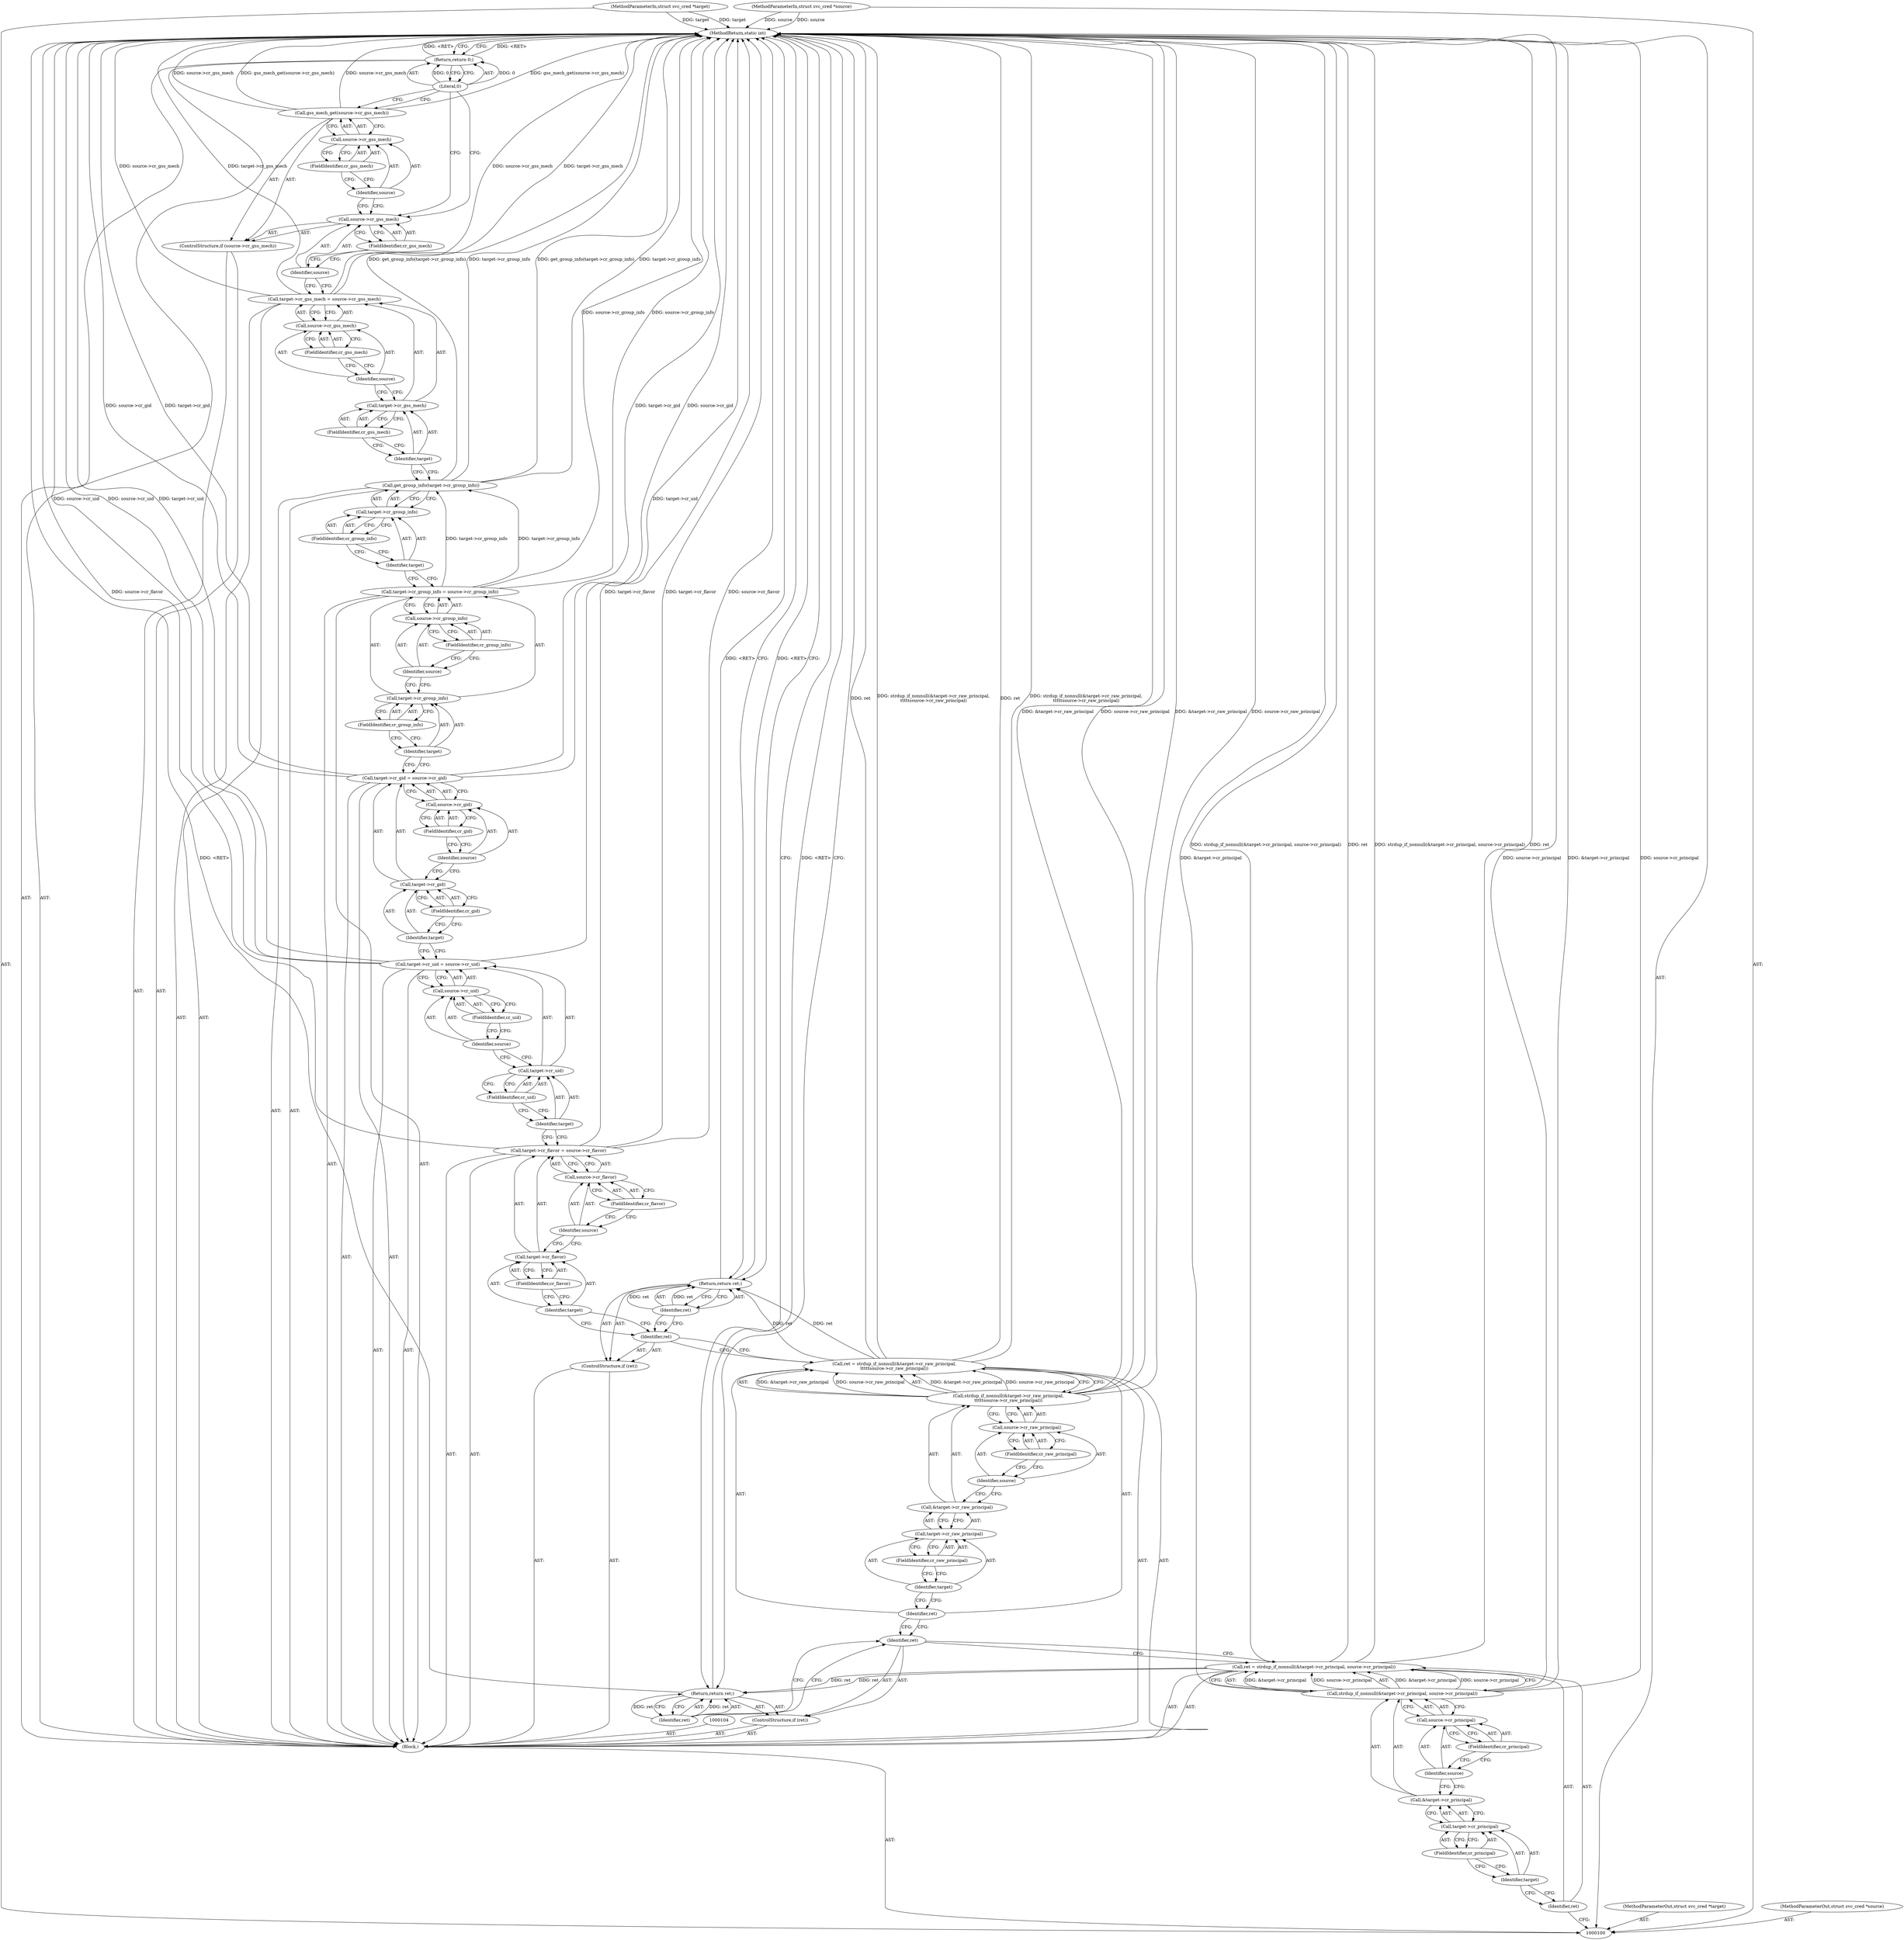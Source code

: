 digraph "1_linux_c70422f760c120480fee4de6c38804c72aa26bc1_10" {
"1000182" [label="(MethodReturn,static int)"];
"1000101" [label="(MethodParameterIn,struct svc_cred *target)"];
"1000215" [label="(MethodParameterOut,struct svc_cred *target)"];
"1000102" [label="(MethodParameterIn,struct svc_cred *source)"];
"1000216" [label="(MethodParameterOut,struct svc_cred *source)"];
"1000129" [label="(ControlStructure,if (ret))"];
"1000130" [label="(Identifier,ret)"];
"1000131" [label="(Return,return ret;)"];
"1000132" [label="(Identifier,ret)"];
"1000136" [label="(FieldIdentifier,cr_flavor)"];
"1000133" [label="(Call,target->cr_flavor = source->cr_flavor)"];
"1000134" [label="(Call,target->cr_flavor)"];
"1000135" [label="(Identifier,target)"];
"1000137" [label="(Call,source->cr_flavor)"];
"1000138" [label="(Identifier,source)"];
"1000139" [label="(FieldIdentifier,cr_flavor)"];
"1000143" [label="(FieldIdentifier,cr_uid)"];
"1000144" [label="(Call,source->cr_uid)"];
"1000145" [label="(Identifier,source)"];
"1000140" [label="(Call,target->cr_uid = source->cr_uid)"];
"1000141" [label="(Call,target->cr_uid)"];
"1000142" [label="(Identifier,target)"];
"1000146" [label="(FieldIdentifier,cr_uid)"];
"1000150" [label="(FieldIdentifier,cr_gid)"];
"1000151" [label="(Call,source->cr_gid)"];
"1000152" [label="(Identifier,source)"];
"1000147" [label="(Call,target->cr_gid = source->cr_gid)"];
"1000148" [label="(Call,target->cr_gid)"];
"1000149" [label="(Identifier,target)"];
"1000153" [label="(FieldIdentifier,cr_gid)"];
"1000154" [label="(Call,target->cr_group_info = source->cr_group_info)"];
"1000155" [label="(Call,target->cr_group_info)"];
"1000156" [label="(Identifier,target)"];
"1000158" [label="(Call,source->cr_group_info)"];
"1000159" [label="(Identifier,source)"];
"1000160" [label="(FieldIdentifier,cr_group_info)"];
"1000157" [label="(FieldIdentifier,cr_group_info)"];
"1000161" [label="(Call,get_group_info(target->cr_group_info))"];
"1000162" [label="(Call,target->cr_group_info)"];
"1000163" [label="(Identifier,target)"];
"1000164" [label="(FieldIdentifier,cr_group_info)"];
"1000165" [label="(Call,target->cr_gss_mech = source->cr_gss_mech)"];
"1000166" [label="(Call,target->cr_gss_mech)"];
"1000167" [label="(Identifier,target)"];
"1000169" [label="(Call,source->cr_gss_mech)"];
"1000170" [label="(Identifier,source)"];
"1000171" [label="(FieldIdentifier,cr_gss_mech)"];
"1000168" [label="(FieldIdentifier,cr_gss_mech)"];
"1000172" [label="(ControlStructure,if (source->cr_gss_mech))"];
"1000175" [label="(FieldIdentifier,cr_gss_mech)"];
"1000173" [label="(Call,source->cr_gss_mech)"];
"1000174" [label="(Identifier,source)"];
"1000177" [label="(Call,source->cr_gss_mech)"];
"1000178" [label="(Identifier,source)"];
"1000176" [label="(Call,gss_mech_get(source->cr_gss_mech))"];
"1000179" [label="(FieldIdentifier,cr_gss_mech)"];
"1000103" [label="(Block,)"];
"1000180" [label="(Return,return 0;)"];
"1000181" [label="(Literal,0)"];
"1000105" [label="(Call,ret = strdup_if_nonnull(&target->cr_principal, source->cr_principal))"];
"1000106" [label="(Identifier,ret)"];
"1000108" [label="(Call,&target->cr_principal)"];
"1000109" [label="(Call,target->cr_principal)"];
"1000110" [label="(Identifier,target)"];
"1000111" [label="(FieldIdentifier,cr_principal)"];
"1000112" [label="(Call,source->cr_principal)"];
"1000113" [label="(Identifier,source)"];
"1000114" [label="(FieldIdentifier,cr_principal)"];
"1000107" [label="(Call,strdup_if_nonnull(&target->cr_principal, source->cr_principal))"];
"1000115" [label="(ControlStructure,if (ret))"];
"1000116" [label="(Identifier,ret)"];
"1000117" [label="(Return,return ret;)"];
"1000118" [label="(Identifier,ret)"];
"1000119" [label="(Call,ret = strdup_if_nonnull(&target->cr_raw_principal,\n\t\t\t\t\tsource->cr_raw_principal))"];
"1000120" [label="(Identifier,ret)"];
"1000122" [label="(Call,&target->cr_raw_principal)"];
"1000123" [label="(Call,target->cr_raw_principal)"];
"1000124" [label="(Identifier,target)"];
"1000125" [label="(FieldIdentifier,cr_raw_principal)"];
"1000121" [label="(Call,strdup_if_nonnull(&target->cr_raw_principal,\n\t\t\t\t\tsource->cr_raw_principal))"];
"1000128" [label="(FieldIdentifier,cr_raw_principal)"];
"1000126" [label="(Call,source->cr_raw_principal)"];
"1000127" [label="(Identifier,source)"];
"1000182" -> "1000100"  [label="AST: "];
"1000182" -> "1000117"  [label="CFG: "];
"1000182" -> "1000131"  [label="CFG: "];
"1000182" -> "1000180"  [label="CFG: "];
"1000131" -> "1000182"  [label="DDG: <RET>"];
"1000121" -> "1000182"  [label="DDG: source->cr_raw_principal"];
"1000121" -> "1000182"  [label="DDG: &target->cr_raw_principal"];
"1000107" -> "1000182"  [label="DDG: &target->cr_principal"];
"1000107" -> "1000182"  [label="DDG: source->cr_principal"];
"1000165" -> "1000182"  [label="DDG: source->cr_gss_mech"];
"1000165" -> "1000182"  [label="DDG: target->cr_gss_mech"];
"1000140" -> "1000182"  [label="DDG: target->cr_uid"];
"1000140" -> "1000182"  [label="DDG: source->cr_uid"];
"1000119" -> "1000182"  [label="DDG: strdup_if_nonnull(&target->cr_raw_principal,\n\t\t\t\t\tsource->cr_raw_principal)"];
"1000119" -> "1000182"  [label="DDG: ret"];
"1000176" -> "1000182"  [label="DDG: source->cr_gss_mech"];
"1000176" -> "1000182"  [label="DDG: gss_mech_get(source->cr_gss_mech)"];
"1000161" -> "1000182"  [label="DDG: target->cr_group_info"];
"1000161" -> "1000182"  [label="DDG: get_group_info(target->cr_group_info)"];
"1000105" -> "1000182"  [label="DDG: strdup_if_nonnull(&target->cr_principal, source->cr_principal)"];
"1000105" -> "1000182"  [label="DDG: ret"];
"1000147" -> "1000182"  [label="DDG: source->cr_gid"];
"1000147" -> "1000182"  [label="DDG: target->cr_gid"];
"1000154" -> "1000182"  [label="DDG: source->cr_group_info"];
"1000133" -> "1000182"  [label="DDG: target->cr_flavor"];
"1000133" -> "1000182"  [label="DDG: source->cr_flavor"];
"1000102" -> "1000182"  [label="DDG: source"];
"1000101" -> "1000182"  [label="DDG: target"];
"1000180" -> "1000182"  [label="DDG: <RET>"];
"1000117" -> "1000182"  [label="DDG: <RET>"];
"1000101" -> "1000100"  [label="AST: "];
"1000101" -> "1000182"  [label="DDG: target"];
"1000215" -> "1000100"  [label="AST: "];
"1000102" -> "1000100"  [label="AST: "];
"1000102" -> "1000182"  [label="DDG: source"];
"1000216" -> "1000100"  [label="AST: "];
"1000129" -> "1000103"  [label="AST: "];
"1000130" -> "1000129"  [label="AST: "];
"1000131" -> "1000129"  [label="AST: "];
"1000130" -> "1000129"  [label="AST: "];
"1000130" -> "1000119"  [label="CFG: "];
"1000132" -> "1000130"  [label="CFG: "];
"1000135" -> "1000130"  [label="CFG: "];
"1000131" -> "1000129"  [label="AST: "];
"1000131" -> "1000132"  [label="CFG: "];
"1000132" -> "1000131"  [label="AST: "];
"1000182" -> "1000131"  [label="CFG: "];
"1000131" -> "1000182"  [label="DDG: <RET>"];
"1000132" -> "1000131"  [label="DDG: ret"];
"1000119" -> "1000131"  [label="DDG: ret"];
"1000132" -> "1000131"  [label="AST: "];
"1000132" -> "1000130"  [label="CFG: "];
"1000131" -> "1000132"  [label="CFG: "];
"1000132" -> "1000131"  [label="DDG: ret"];
"1000136" -> "1000134"  [label="AST: "];
"1000136" -> "1000135"  [label="CFG: "];
"1000134" -> "1000136"  [label="CFG: "];
"1000133" -> "1000103"  [label="AST: "];
"1000133" -> "1000137"  [label="CFG: "];
"1000134" -> "1000133"  [label="AST: "];
"1000137" -> "1000133"  [label="AST: "];
"1000142" -> "1000133"  [label="CFG: "];
"1000133" -> "1000182"  [label="DDG: target->cr_flavor"];
"1000133" -> "1000182"  [label="DDG: source->cr_flavor"];
"1000134" -> "1000133"  [label="AST: "];
"1000134" -> "1000136"  [label="CFG: "];
"1000135" -> "1000134"  [label="AST: "];
"1000136" -> "1000134"  [label="AST: "];
"1000138" -> "1000134"  [label="CFG: "];
"1000135" -> "1000134"  [label="AST: "];
"1000135" -> "1000130"  [label="CFG: "];
"1000136" -> "1000135"  [label="CFG: "];
"1000137" -> "1000133"  [label="AST: "];
"1000137" -> "1000139"  [label="CFG: "];
"1000138" -> "1000137"  [label="AST: "];
"1000139" -> "1000137"  [label="AST: "];
"1000133" -> "1000137"  [label="CFG: "];
"1000138" -> "1000137"  [label="AST: "];
"1000138" -> "1000134"  [label="CFG: "];
"1000139" -> "1000138"  [label="CFG: "];
"1000139" -> "1000137"  [label="AST: "];
"1000139" -> "1000138"  [label="CFG: "];
"1000137" -> "1000139"  [label="CFG: "];
"1000143" -> "1000141"  [label="AST: "];
"1000143" -> "1000142"  [label="CFG: "];
"1000141" -> "1000143"  [label="CFG: "];
"1000144" -> "1000140"  [label="AST: "];
"1000144" -> "1000146"  [label="CFG: "];
"1000145" -> "1000144"  [label="AST: "];
"1000146" -> "1000144"  [label="AST: "];
"1000140" -> "1000144"  [label="CFG: "];
"1000145" -> "1000144"  [label="AST: "];
"1000145" -> "1000141"  [label="CFG: "];
"1000146" -> "1000145"  [label="CFG: "];
"1000140" -> "1000103"  [label="AST: "];
"1000140" -> "1000144"  [label="CFG: "];
"1000141" -> "1000140"  [label="AST: "];
"1000144" -> "1000140"  [label="AST: "];
"1000149" -> "1000140"  [label="CFG: "];
"1000140" -> "1000182"  [label="DDG: target->cr_uid"];
"1000140" -> "1000182"  [label="DDG: source->cr_uid"];
"1000141" -> "1000140"  [label="AST: "];
"1000141" -> "1000143"  [label="CFG: "];
"1000142" -> "1000141"  [label="AST: "];
"1000143" -> "1000141"  [label="AST: "];
"1000145" -> "1000141"  [label="CFG: "];
"1000142" -> "1000141"  [label="AST: "];
"1000142" -> "1000133"  [label="CFG: "];
"1000143" -> "1000142"  [label="CFG: "];
"1000146" -> "1000144"  [label="AST: "];
"1000146" -> "1000145"  [label="CFG: "];
"1000144" -> "1000146"  [label="CFG: "];
"1000150" -> "1000148"  [label="AST: "];
"1000150" -> "1000149"  [label="CFG: "];
"1000148" -> "1000150"  [label="CFG: "];
"1000151" -> "1000147"  [label="AST: "];
"1000151" -> "1000153"  [label="CFG: "];
"1000152" -> "1000151"  [label="AST: "];
"1000153" -> "1000151"  [label="AST: "];
"1000147" -> "1000151"  [label="CFG: "];
"1000152" -> "1000151"  [label="AST: "];
"1000152" -> "1000148"  [label="CFG: "];
"1000153" -> "1000152"  [label="CFG: "];
"1000147" -> "1000103"  [label="AST: "];
"1000147" -> "1000151"  [label="CFG: "];
"1000148" -> "1000147"  [label="AST: "];
"1000151" -> "1000147"  [label="AST: "];
"1000156" -> "1000147"  [label="CFG: "];
"1000147" -> "1000182"  [label="DDG: source->cr_gid"];
"1000147" -> "1000182"  [label="DDG: target->cr_gid"];
"1000148" -> "1000147"  [label="AST: "];
"1000148" -> "1000150"  [label="CFG: "];
"1000149" -> "1000148"  [label="AST: "];
"1000150" -> "1000148"  [label="AST: "];
"1000152" -> "1000148"  [label="CFG: "];
"1000149" -> "1000148"  [label="AST: "];
"1000149" -> "1000140"  [label="CFG: "];
"1000150" -> "1000149"  [label="CFG: "];
"1000153" -> "1000151"  [label="AST: "];
"1000153" -> "1000152"  [label="CFG: "];
"1000151" -> "1000153"  [label="CFG: "];
"1000154" -> "1000103"  [label="AST: "];
"1000154" -> "1000158"  [label="CFG: "];
"1000155" -> "1000154"  [label="AST: "];
"1000158" -> "1000154"  [label="AST: "];
"1000163" -> "1000154"  [label="CFG: "];
"1000154" -> "1000182"  [label="DDG: source->cr_group_info"];
"1000154" -> "1000161"  [label="DDG: target->cr_group_info"];
"1000155" -> "1000154"  [label="AST: "];
"1000155" -> "1000157"  [label="CFG: "];
"1000156" -> "1000155"  [label="AST: "];
"1000157" -> "1000155"  [label="AST: "];
"1000159" -> "1000155"  [label="CFG: "];
"1000156" -> "1000155"  [label="AST: "];
"1000156" -> "1000147"  [label="CFG: "];
"1000157" -> "1000156"  [label="CFG: "];
"1000158" -> "1000154"  [label="AST: "];
"1000158" -> "1000160"  [label="CFG: "];
"1000159" -> "1000158"  [label="AST: "];
"1000160" -> "1000158"  [label="AST: "];
"1000154" -> "1000158"  [label="CFG: "];
"1000159" -> "1000158"  [label="AST: "];
"1000159" -> "1000155"  [label="CFG: "];
"1000160" -> "1000159"  [label="CFG: "];
"1000160" -> "1000158"  [label="AST: "];
"1000160" -> "1000159"  [label="CFG: "];
"1000158" -> "1000160"  [label="CFG: "];
"1000157" -> "1000155"  [label="AST: "];
"1000157" -> "1000156"  [label="CFG: "];
"1000155" -> "1000157"  [label="CFG: "];
"1000161" -> "1000103"  [label="AST: "];
"1000161" -> "1000162"  [label="CFG: "];
"1000162" -> "1000161"  [label="AST: "];
"1000167" -> "1000161"  [label="CFG: "];
"1000161" -> "1000182"  [label="DDG: target->cr_group_info"];
"1000161" -> "1000182"  [label="DDG: get_group_info(target->cr_group_info)"];
"1000154" -> "1000161"  [label="DDG: target->cr_group_info"];
"1000162" -> "1000161"  [label="AST: "];
"1000162" -> "1000164"  [label="CFG: "];
"1000163" -> "1000162"  [label="AST: "];
"1000164" -> "1000162"  [label="AST: "];
"1000161" -> "1000162"  [label="CFG: "];
"1000163" -> "1000162"  [label="AST: "];
"1000163" -> "1000154"  [label="CFG: "];
"1000164" -> "1000163"  [label="CFG: "];
"1000164" -> "1000162"  [label="AST: "];
"1000164" -> "1000163"  [label="CFG: "];
"1000162" -> "1000164"  [label="CFG: "];
"1000165" -> "1000103"  [label="AST: "];
"1000165" -> "1000169"  [label="CFG: "];
"1000166" -> "1000165"  [label="AST: "];
"1000169" -> "1000165"  [label="AST: "];
"1000174" -> "1000165"  [label="CFG: "];
"1000165" -> "1000182"  [label="DDG: source->cr_gss_mech"];
"1000165" -> "1000182"  [label="DDG: target->cr_gss_mech"];
"1000166" -> "1000165"  [label="AST: "];
"1000166" -> "1000168"  [label="CFG: "];
"1000167" -> "1000166"  [label="AST: "];
"1000168" -> "1000166"  [label="AST: "];
"1000170" -> "1000166"  [label="CFG: "];
"1000167" -> "1000166"  [label="AST: "];
"1000167" -> "1000161"  [label="CFG: "];
"1000168" -> "1000167"  [label="CFG: "];
"1000169" -> "1000165"  [label="AST: "];
"1000169" -> "1000171"  [label="CFG: "];
"1000170" -> "1000169"  [label="AST: "];
"1000171" -> "1000169"  [label="AST: "];
"1000165" -> "1000169"  [label="CFG: "];
"1000170" -> "1000169"  [label="AST: "];
"1000170" -> "1000166"  [label="CFG: "];
"1000171" -> "1000170"  [label="CFG: "];
"1000171" -> "1000169"  [label="AST: "];
"1000171" -> "1000170"  [label="CFG: "];
"1000169" -> "1000171"  [label="CFG: "];
"1000168" -> "1000166"  [label="AST: "];
"1000168" -> "1000167"  [label="CFG: "];
"1000166" -> "1000168"  [label="CFG: "];
"1000172" -> "1000103"  [label="AST: "];
"1000173" -> "1000172"  [label="AST: "];
"1000176" -> "1000172"  [label="AST: "];
"1000175" -> "1000173"  [label="AST: "];
"1000175" -> "1000174"  [label="CFG: "];
"1000173" -> "1000175"  [label="CFG: "];
"1000173" -> "1000172"  [label="AST: "];
"1000173" -> "1000175"  [label="CFG: "];
"1000174" -> "1000173"  [label="AST: "];
"1000175" -> "1000173"  [label="AST: "];
"1000178" -> "1000173"  [label="CFG: "];
"1000181" -> "1000173"  [label="CFG: "];
"1000174" -> "1000173"  [label="AST: "];
"1000174" -> "1000165"  [label="CFG: "];
"1000175" -> "1000174"  [label="CFG: "];
"1000177" -> "1000176"  [label="AST: "];
"1000177" -> "1000179"  [label="CFG: "];
"1000178" -> "1000177"  [label="AST: "];
"1000179" -> "1000177"  [label="AST: "];
"1000176" -> "1000177"  [label="CFG: "];
"1000178" -> "1000177"  [label="AST: "];
"1000178" -> "1000173"  [label="CFG: "];
"1000179" -> "1000178"  [label="CFG: "];
"1000176" -> "1000172"  [label="AST: "];
"1000176" -> "1000177"  [label="CFG: "];
"1000177" -> "1000176"  [label="AST: "];
"1000181" -> "1000176"  [label="CFG: "];
"1000176" -> "1000182"  [label="DDG: source->cr_gss_mech"];
"1000176" -> "1000182"  [label="DDG: gss_mech_get(source->cr_gss_mech)"];
"1000179" -> "1000177"  [label="AST: "];
"1000179" -> "1000178"  [label="CFG: "];
"1000177" -> "1000179"  [label="CFG: "];
"1000103" -> "1000100"  [label="AST: "];
"1000104" -> "1000103"  [label="AST: "];
"1000105" -> "1000103"  [label="AST: "];
"1000115" -> "1000103"  [label="AST: "];
"1000119" -> "1000103"  [label="AST: "];
"1000129" -> "1000103"  [label="AST: "];
"1000133" -> "1000103"  [label="AST: "];
"1000140" -> "1000103"  [label="AST: "];
"1000147" -> "1000103"  [label="AST: "];
"1000154" -> "1000103"  [label="AST: "];
"1000161" -> "1000103"  [label="AST: "];
"1000165" -> "1000103"  [label="AST: "];
"1000172" -> "1000103"  [label="AST: "];
"1000180" -> "1000103"  [label="AST: "];
"1000180" -> "1000103"  [label="AST: "];
"1000180" -> "1000181"  [label="CFG: "];
"1000181" -> "1000180"  [label="AST: "];
"1000182" -> "1000180"  [label="CFG: "];
"1000180" -> "1000182"  [label="DDG: <RET>"];
"1000181" -> "1000180"  [label="DDG: 0"];
"1000181" -> "1000180"  [label="AST: "];
"1000181" -> "1000176"  [label="CFG: "];
"1000181" -> "1000173"  [label="CFG: "];
"1000180" -> "1000181"  [label="CFG: "];
"1000181" -> "1000180"  [label="DDG: 0"];
"1000105" -> "1000103"  [label="AST: "];
"1000105" -> "1000107"  [label="CFG: "];
"1000106" -> "1000105"  [label="AST: "];
"1000107" -> "1000105"  [label="AST: "];
"1000116" -> "1000105"  [label="CFG: "];
"1000105" -> "1000182"  [label="DDG: strdup_if_nonnull(&target->cr_principal, source->cr_principal)"];
"1000105" -> "1000182"  [label="DDG: ret"];
"1000107" -> "1000105"  [label="DDG: &target->cr_principal"];
"1000107" -> "1000105"  [label="DDG: source->cr_principal"];
"1000105" -> "1000117"  [label="DDG: ret"];
"1000106" -> "1000105"  [label="AST: "];
"1000106" -> "1000100"  [label="CFG: "];
"1000110" -> "1000106"  [label="CFG: "];
"1000108" -> "1000107"  [label="AST: "];
"1000108" -> "1000109"  [label="CFG: "];
"1000109" -> "1000108"  [label="AST: "];
"1000113" -> "1000108"  [label="CFG: "];
"1000109" -> "1000108"  [label="AST: "];
"1000109" -> "1000111"  [label="CFG: "];
"1000110" -> "1000109"  [label="AST: "];
"1000111" -> "1000109"  [label="AST: "];
"1000108" -> "1000109"  [label="CFG: "];
"1000110" -> "1000109"  [label="AST: "];
"1000110" -> "1000106"  [label="CFG: "];
"1000111" -> "1000110"  [label="CFG: "];
"1000111" -> "1000109"  [label="AST: "];
"1000111" -> "1000110"  [label="CFG: "];
"1000109" -> "1000111"  [label="CFG: "];
"1000112" -> "1000107"  [label="AST: "];
"1000112" -> "1000114"  [label="CFG: "];
"1000113" -> "1000112"  [label="AST: "];
"1000114" -> "1000112"  [label="AST: "];
"1000107" -> "1000112"  [label="CFG: "];
"1000113" -> "1000112"  [label="AST: "];
"1000113" -> "1000108"  [label="CFG: "];
"1000114" -> "1000113"  [label="CFG: "];
"1000114" -> "1000112"  [label="AST: "];
"1000114" -> "1000113"  [label="CFG: "];
"1000112" -> "1000114"  [label="CFG: "];
"1000107" -> "1000105"  [label="AST: "];
"1000107" -> "1000112"  [label="CFG: "];
"1000108" -> "1000107"  [label="AST: "];
"1000112" -> "1000107"  [label="AST: "];
"1000105" -> "1000107"  [label="CFG: "];
"1000107" -> "1000182"  [label="DDG: &target->cr_principal"];
"1000107" -> "1000182"  [label="DDG: source->cr_principal"];
"1000107" -> "1000105"  [label="DDG: &target->cr_principal"];
"1000107" -> "1000105"  [label="DDG: source->cr_principal"];
"1000115" -> "1000103"  [label="AST: "];
"1000116" -> "1000115"  [label="AST: "];
"1000117" -> "1000115"  [label="AST: "];
"1000116" -> "1000115"  [label="AST: "];
"1000116" -> "1000105"  [label="CFG: "];
"1000118" -> "1000116"  [label="CFG: "];
"1000120" -> "1000116"  [label="CFG: "];
"1000117" -> "1000115"  [label="AST: "];
"1000117" -> "1000118"  [label="CFG: "];
"1000118" -> "1000117"  [label="AST: "];
"1000182" -> "1000117"  [label="CFG: "];
"1000117" -> "1000182"  [label="DDG: <RET>"];
"1000118" -> "1000117"  [label="DDG: ret"];
"1000105" -> "1000117"  [label="DDG: ret"];
"1000118" -> "1000117"  [label="AST: "];
"1000118" -> "1000116"  [label="CFG: "];
"1000117" -> "1000118"  [label="CFG: "];
"1000118" -> "1000117"  [label="DDG: ret"];
"1000119" -> "1000103"  [label="AST: "];
"1000119" -> "1000121"  [label="CFG: "];
"1000120" -> "1000119"  [label="AST: "];
"1000121" -> "1000119"  [label="AST: "];
"1000130" -> "1000119"  [label="CFG: "];
"1000119" -> "1000182"  [label="DDG: strdup_if_nonnull(&target->cr_raw_principal,\n\t\t\t\t\tsource->cr_raw_principal)"];
"1000119" -> "1000182"  [label="DDG: ret"];
"1000121" -> "1000119"  [label="DDG: &target->cr_raw_principal"];
"1000121" -> "1000119"  [label="DDG: source->cr_raw_principal"];
"1000119" -> "1000131"  [label="DDG: ret"];
"1000120" -> "1000119"  [label="AST: "];
"1000120" -> "1000116"  [label="CFG: "];
"1000124" -> "1000120"  [label="CFG: "];
"1000122" -> "1000121"  [label="AST: "];
"1000122" -> "1000123"  [label="CFG: "];
"1000123" -> "1000122"  [label="AST: "];
"1000127" -> "1000122"  [label="CFG: "];
"1000123" -> "1000122"  [label="AST: "];
"1000123" -> "1000125"  [label="CFG: "];
"1000124" -> "1000123"  [label="AST: "];
"1000125" -> "1000123"  [label="AST: "];
"1000122" -> "1000123"  [label="CFG: "];
"1000124" -> "1000123"  [label="AST: "];
"1000124" -> "1000120"  [label="CFG: "];
"1000125" -> "1000124"  [label="CFG: "];
"1000125" -> "1000123"  [label="AST: "];
"1000125" -> "1000124"  [label="CFG: "];
"1000123" -> "1000125"  [label="CFG: "];
"1000121" -> "1000119"  [label="AST: "];
"1000121" -> "1000126"  [label="CFG: "];
"1000122" -> "1000121"  [label="AST: "];
"1000126" -> "1000121"  [label="AST: "];
"1000119" -> "1000121"  [label="CFG: "];
"1000121" -> "1000182"  [label="DDG: source->cr_raw_principal"];
"1000121" -> "1000182"  [label="DDG: &target->cr_raw_principal"];
"1000121" -> "1000119"  [label="DDG: &target->cr_raw_principal"];
"1000121" -> "1000119"  [label="DDG: source->cr_raw_principal"];
"1000128" -> "1000126"  [label="AST: "];
"1000128" -> "1000127"  [label="CFG: "];
"1000126" -> "1000128"  [label="CFG: "];
"1000126" -> "1000121"  [label="AST: "];
"1000126" -> "1000128"  [label="CFG: "];
"1000127" -> "1000126"  [label="AST: "];
"1000128" -> "1000126"  [label="AST: "];
"1000121" -> "1000126"  [label="CFG: "];
"1000127" -> "1000126"  [label="AST: "];
"1000127" -> "1000122"  [label="CFG: "];
"1000128" -> "1000127"  [label="CFG: "];
}
